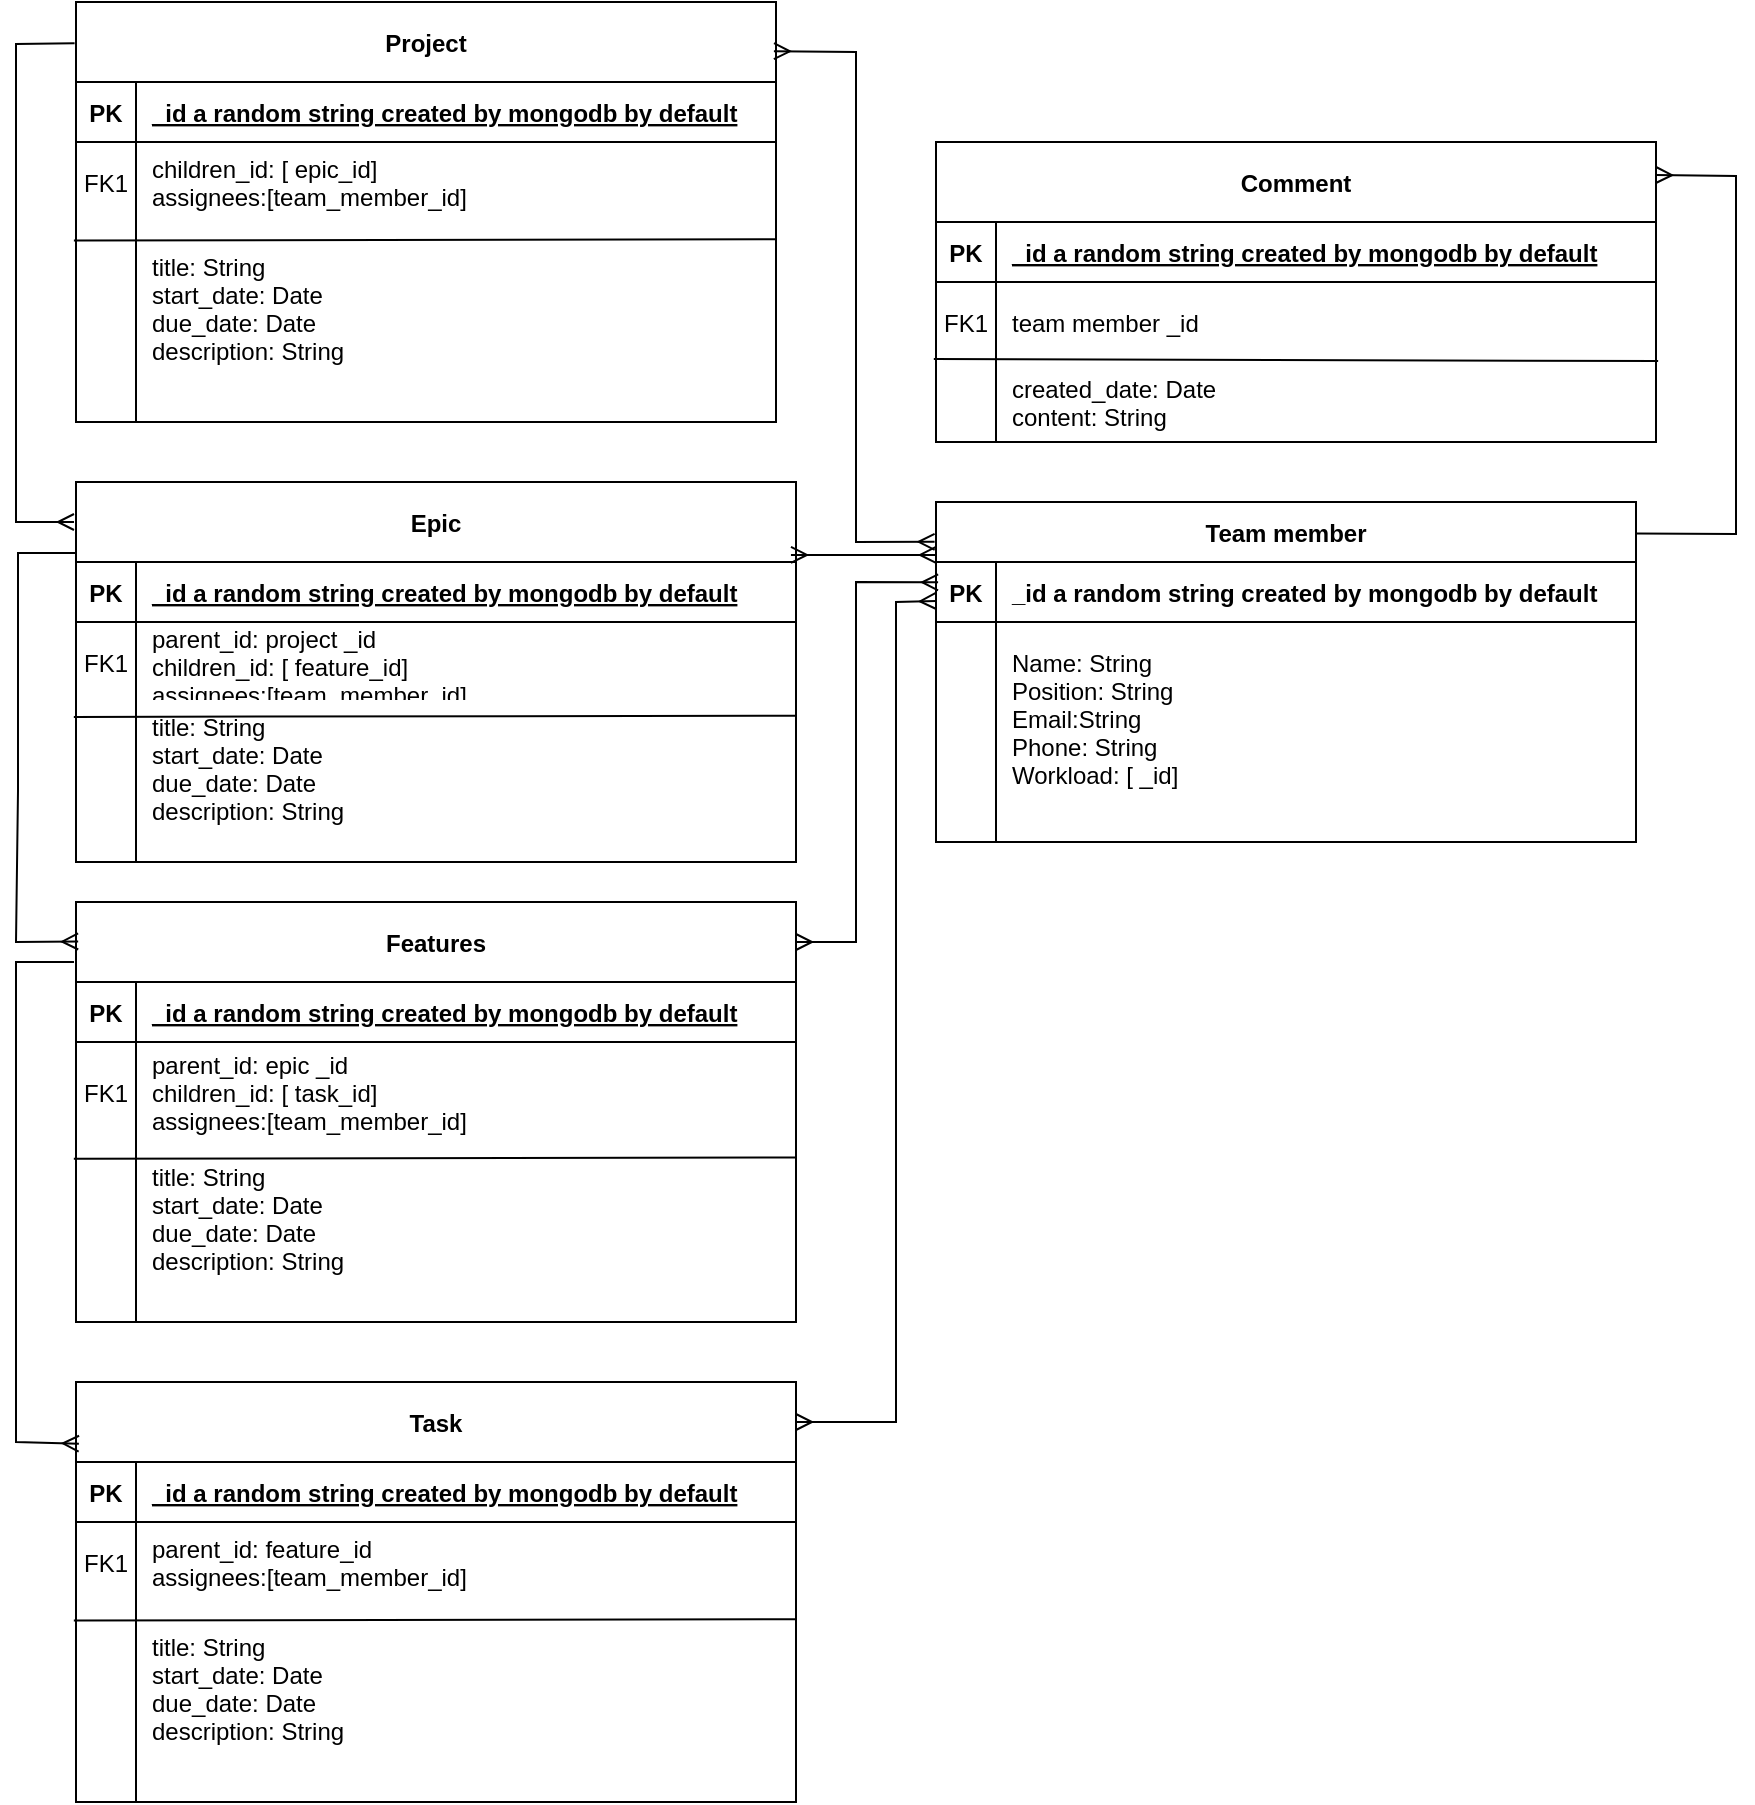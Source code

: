 <mxfile version="21.0.4" type="github">
  <diagram id="R2lEEEUBdFMjLlhIrx00" name="Page-1">
    <mxGraphModel dx="1710" dy="1155" grid="1" gridSize="10" guides="1" tooltips="1" connect="1" arrows="1" fold="1" page="1" pageScale="1" pageWidth="850" pageHeight="1100" math="0" shadow="0" extFonts="Permanent Marker^https://fonts.googleapis.com/css?family=Permanent+Marker">
      <root>
        <mxCell id="0" />
        <mxCell id="1" parent="0" />
        <mxCell id="C-vyLk0tnHw3VtMMgP7b-13" value="Comment" style="shape=table;startSize=40;container=1;collapsible=1;childLayout=tableLayout;fixedRows=1;rowLines=0;fontStyle=1;align=center;resizeLast=1;" parent="1" vertex="1">
          <mxGeometry x="480" y="300" width="360" height="150" as="geometry" />
        </mxCell>
        <mxCell id="C-vyLk0tnHw3VtMMgP7b-14" value="" style="shape=partialRectangle;collapsible=0;dropTarget=0;pointerEvents=0;fillColor=none;points=[[0,0.5],[1,0.5]];portConstraint=eastwest;top=0;left=0;right=0;bottom=1;" parent="C-vyLk0tnHw3VtMMgP7b-13" vertex="1">
          <mxGeometry y="40" width="360" height="30" as="geometry" />
        </mxCell>
        <mxCell id="C-vyLk0tnHw3VtMMgP7b-15" value="PK" style="shape=partialRectangle;overflow=hidden;connectable=0;fillColor=none;top=0;left=0;bottom=0;right=0;fontStyle=1;" parent="C-vyLk0tnHw3VtMMgP7b-14" vertex="1">
          <mxGeometry width="30" height="30" as="geometry">
            <mxRectangle width="30" height="30" as="alternateBounds" />
          </mxGeometry>
        </mxCell>
        <mxCell id="C-vyLk0tnHw3VtMMgP7b-16" value="_id a random string created by mongodb by default" style="shape=partialRectangle;overflow=hidden;connectable=0;fillColor=none;top=0;left=0;bottom=0;right=0;align=left;spacingLeft=6;fontStyle=5;" parent="C-vyLk0tnHw3VtMMgP7b-14" vertex="1">
          <mxGeometry x="30" width="330" height="30" as="geometry">
            <mxRectangle width="330" height="30" as="alternateBounds" />
          </mxGeometry>
        </mxCell>
        <mxCell id="C-vyLk0tnHw3VtMMgP7b-17" value="" style="shape=partialRectangle;collapsible=0;dropTarget=0;pointerEvents=0;fillColor=none;points=[[0,0.5],[1,0.5]];portConstraint=eastwest;top=0;left=0;right=0;bottom=0;" parent="C-vyLk0tnHw3VtMMgP7b-13" vertex="1">
          <mxGeometry y="70" width="360" height="40" as="geometry" />
        </mxCell>
        <mxCell id="C-vyLk0tnHw3VtMMgP7b-18" value="FK1" style="shape=partialRectangle;overflow=hidden;connectable=0;fillColor=none;top=0;left=0;bottom=0;right=0;" parent="C-vyLk0tnHw3VtMMgP7b-17" vertex="1">
          <mxGeometry width="30" height="40" as="geometry">
            <mxRectangle width="30" height="40" as="alternateBounds" />
          </mxGeometry>
        </mxCell>
        <mxCell id="C-vyLk0tnHw3VtMMgP7b-19" value="team member _id" style="shape=partialRectangle;overflow=hidden;connectable=0;fillColor=none;top=0;left=0;bottom=0;right=0;align=left;spacingLeft=6;" parent="C-vyLk0tnHw3VtMMgP7b-17" vertex="1">
          <mxGeometry x="30" width="330" height="40" as="geometry">
            <mxRectangle width="330" height="40" as="alternateBounds" />
          </mxGeometry>
        </mxCell>
        <mxCell id="C-vyLk0tnHw3VtMMgP7b-20" value="" style="shape=partialRectangle;collapsible=0;dropTarget=0;pointerEvents=0;fillColor=none;points=[[0,0.5],[1,0.5]];portConstraint=eastwest;top=0;left=0;right=0;bottom=0;" parent="C-vyLk0tnHw3VtMMgP7b-13" vertex="1">
          <mxGeometry y="110" width="360" height="40" as="geometry" />
        </mxCell>
        <mxCell id="C-vyLk0tnHw3VtMMgP7b-21" value="" style="shape=partialRectangle;overflow=hidden;connectable=0;fillColor=none;top=0;left=0;bottom=0;right=0;" parent="C-vyLk0tnHw3VtMMgP7b-20" vertex="1">
          <mxGeometry width="30" height="40" as="geometry">
            <mxRectangle width="30" height="40" as="alternateBounds" />
          </mxGeometry>
        </mxCell>
        <mxCell id="C-vyLk0tnHw3VtMMgP7b-22" value="created_date: Date&#xa;content: String" style="shape=partialRectangle;overflow=hidden;connectable=0;fillColor=none;top=0;left=0;bottom=0;right=0;align=left;spacingLeft=6;" parent="C-vyLk0tnHw3VtMMgP7b-20" vertex="1">
          <mxGeometry x="30" width="330" height="40" as="geometry">
            <mxRectangle width="330" height="40" as="alternateBounds" />
          </mxGeometry>
        </mxCell>
        <mxCell id="qNRsqSiv61jrSGBZlrnU-11" value="" style="endArrow=none;html=1;rounded=0;exitX=-0.003;exitY=0.963;exitDx=0;exitDy=0;exitPerimeter=0;entryX=1.003;entryY=0.988;entryDx=0;entryDy=0;entryPerimeter=0;" edge="1" parent="C-vyLk0tnHw3VtMMgP7b-13" source="C-vyLk0tnHw3VtMMgP7b-17" target="C-vyLk0tnHw3VtMMgP7b-17">
          <mxGeometry width="50" height="50" relative="1" as="geometry">
            <mxPoint x="380" y="60" as="sourcePoint" />
            <mxPoint x="430" y="10" as="targetPoint" />
          </mxGeometry>
        </mxCell>
        <mxCell id="C-vyLk0tnHw3VtMMgP7b-23" value="Team member" style="shape=table;startSize=30;container=1;collapsible=1;childLayout=tableLayout;fixedRows=1;rowLines=0;fontStyle=1;align=center;resizeLast=1;" parent="1" vertex="1">
          <mxGeometry x="480" y="480" width="350" height="170" as="geometry">
            <mxRectangle x="120" y="120" width="100" height="30" as="alternateBounds" />
          </mxGeometry>
        </mxCell>
        <mxCell id="C-vyLk0tnHw3VtMMgP7b-24" value="" style="shape=partialRectangle;collapsible=0;dropTarget=0;pointerEvents=0;fillColor=none;points=[[0,0.5],[1,0.5]];portConstraint=eastwest;top=0;left=0;right=0;bottom=1;" parent="C-vyLk0tnHw3VtMMgP7b-23" vertex="1">
          <mxGeometry y="30" width="350" height="30" as="geometry" />
        </mxCell>
        <mxCell id="C-vyLk0tnHw3VtMMgP7b-25" value="PK" style="shape=partialRectangle;overflow=hidden;connectable=0;fillColor=none;top=0;left=0;bottom=0;right=0;fontStyle=1;" parent="C-vyLk0tnHw3VtMMgP7b-24" vertex="1">
          <mxGeometry width="30" height="30" as="geometry">
            <mxRectangle width="30" height="30" as="alternateBounds" />
          </mxGeometry>
        </mxCell>
        <mxCell id="C-vyLk0tnHw3VtMMgP7b-26" value="_id a random string created by mongodb by default" style="shape=partialRectangle;overflow=hidden;connectable=0;fillColor=none;top=0;left=0;bottom=0;right=0;align=left;spacingLeft=6;fontStyle=1;" parent="C-vyLk0tnHw3VtMMgP7b-24" vertex="1">
          <mxGeometry x="30" width="320" height="30" as="geometry">
            <mxRectangle width="320" height="30" as="alternateBounds" />
          </mxGeometry>
        </mxCell>
        <mxCell id="C-vyLk0tnHw3VtMMgP7b-27" value="" style="shape=partialRectangle;collapsible=0;dropTarget=0;pointerEvents=0;fillColor=none;points=[[0,0.5],[1,0.5]];portConstraint=eastwest;top=0;left=0;right=0;bottom=0;" parent="C-vyLk0tnHw3VtMMgP7b-23" vertex="1">
          <mxGeometry y="60" width="350" height="110" as="geometry" />
        </mxCell>
        <mxCell id="C-vyLk0tnHw3VtMMgP7b-28" value="" style="shape=partialRectangle;overflow=hidden;connectable=0;fillColor=none;top=0;left=0;bottom=0;right=0;" parent="C-vyLk0tnHw3VtMMgP7b-27" vertex="1">
          <mxGeometry width="30" height="110" as="geometry">
            <mxRectangle width="30" height="110" as="alternateBounds" />
          </mxGeometry>
        </mxCell>
        <mxCell id="C-vyLk0tnHw3VtMMgP7b-29" value="Name: String&#xa;Position: String&#xa;Email:String&#xa;Phone: String&#xa;Workload: [ _id]&#xa;" style="shape=partialRectangle;overflow=hidden;connectable=0;fillColor=none;top=0;left=0;bottom=0;right=0;align=left;spacingLeft=6;" parent="C-vyLk0tnHw3VtMMgP7b-27" vertex="1">
          <mxGeometry x="30" width="320" height="110" as="geometry">
            <mxRectangle width="320" height="110" as="alternateBounds" />
          </mxGeometry>
        </mxCell>
        <mxCell id="qNRsqSiv61jrSGBZlrnU-14" value="Epic" style="shape=table;startSize=40;container=1;collapsible=1;childLayout=tableLayout;fixedRows=1;rowLines=0;fontStyle=1;align=center;resizeLast=1;" vertex="1" parent="1">
          <mxGeometry x="50" y="470" width="360" height="190" as="geometry" />
        </mxCell>
        <mxCell id="qNRsqSiv61jrSGBZlrnU-15" value="" style="shape=partialRectangle;collapsible=0;dropTarget=0;pointerEvents=0;fillColor=none;points=[[0,0.5],[1,0.5]];portConstraint=eastwest;top=0;left=0;right=0;bottom=1;" vertex="1" parent="qNRsqSiv61jrSGBZlrnU-14">
          <mxGeometry y="40" width="360" height="30" as="geometry" />
        </mxCell>
        <mxCell id="qNRsqSiv61jrSGBZlrnU-16" value="PK" style="shape=partialRectangle;overflow=hidden;connectable=0;fillColor=none;top=0;left=0;bottom=0;right=0;fontStyle=1;" vertex="1" parent="qNRsqSiv61jrSGBZlrnU-15">
          <mxGeometry width="30" height="30" as="geometry">
            <mxRectangle width="30" height="30" as="alternateBounds" />
          </mxGeometry>
        </mxCell>
        <mxCell id="qNRsqSiv61jrSGBZlrnU-17" value="_id a random string created by mongodb by default" style="shape=partialRectangle;overflow=hidden;connectable=0;fillColor=none;top=0;left=0;bottom=0;right=0;align=left;spacingLeft=6;fontStyle=5;" vertex="1" parent="qNRsqSiv61jrSGBZlrnU-15">
          <mxGeometry x="30" width="330" height="30" as="geometry">
            <mxRectangle width="330" height="30" as="alternateBounds" />
          </mxGeometry>
        </mxCell>
        <mxCell id="qNRsqSiv61jrSGBZlrnU-18" value="" style="shape=partialRectangle;collapsible=0;dropTarget=0;pointerEvents=0;fillColor=none;points=[[0,0.5],[1,0.5]];portConstraint=eastwest;top=0;left=0;right=0;bottom=0;" vertex="1" parent="qNRsqSiv61jrSGBZlrnU-14">
          <mxGeometry y="70" width="360" height="40" as="geometry" />
        </mxCell>
        <mxCell id="qNRsqSiv61jrSGBZlrnU-19" value="FK1" style="shape=partialRectangle;overflow=hidden;connectable=0;fillColor=none;top=0;left=0;bottom=0;right=0;" vertex="1" parent="qNRsqSiv61jrSGBZlrnU-18">
          <mxGeometry width="30" height="40" as="geometry">
            <mxRectangle width="30" height="40" as="alternateBounds" />
          </mxGeometry>
        </mxCell>
        <mxCell id="qNRsqSiv61jrSGBZlrnU-20" value="parent_id: project _id&#xa;children_id: [ feature_id]&#xa;assignees:[team_member_id]" style="shape=partialRectangle;overflow=hidden;connectable=0;fillColor=none;top=0;left=0;bottom=0;right=0;align=left;spacingLeft=6;" vertex="1" parent="qNRsqSiv61jrSGBZlrnU-18">
          <mxGeometry x="30" width="330" height="40" as="geometry">
            <mxRectangle width="330" height="40" as="alternateBounds" />
          </mxGeometry>
        </mxCell>
        <mxCell id="qNRsqSiv61jrSGBZlrnU-24" value="" style="endArrow=none;html=1;rounded=0;exitX=-0.003;exitY=0.093;exitDx=0;exitDy=0;exitPerimeter=0;entryX=1;entryY=0.086;entryDx=0;entryDy=0;entryPerimeter=0;" edge="1" parent="qNRsqSiv61jrSGBZlrnU-14" source="qNRsqSiv61jrSGBZlrnU-21" target="qNRsqSiv61jrSGBZlrnU-21">
          <mxGeometry width="50" height="50" relative="1" as="geometry">
            <mxPoint x="380" y="60" as="sourcePoint" />
            <mxPoint x="430" y="10" as="targetPoint" />
            <Array as="points" />
          </mxGeometry>
        </mxCell>
        <mxCell id="qNRsqSiv61jrSGBZlrnU-21" value="" style="shape=partialRectangle;collapsible=0;dropTarget=0;pointerEvents=0;fillColor=none;points=[[0,0.5],[1,0.5]];portConstraint=eastwest;top=0;left=0;right=0;bottom=0;" vertex="1" parent="qNRsqSiv61jrSGBZlrnU-14">
          <mxGeometry y="110" width="360" height="80" as="geometry" />
        </mxCell>
        <mxCell id="qNRsqSiv61jrSGBZlrnU-22" value="" style="shape=partialRectangle;overflow=hidden;connectable=0;fillColor=none;top=0;left=0;bottom=0;right=0;" vertex="1" parent="qNRsqSiv61jrSGBZlrnU-21">
          <mxGeometry width="30" height="80" as="geometry">
            <mxRectangle width="30" height="80" as="alternateBounds" />
          </mxGeometry>
        </mxCell>
        <mxCell id="qNRsqSiv61jrSGBZlrnU-23" value="title: String&#xa;start_date: Date&#xa;due_date: Date&#xa;description: String&#xa;" style="shape=partialRectangle;overflow=hidden;connectable=0;fillColor=none;top=0;left=0;bottom=0;right=0;align=left;spacingLeft=6;" vertex="1" parent="qNRsqSiv61jrSGBZlrnU-21">
          <mxGeometry x="30" width="330" height="80" as="geometry">
            <mxRectangle width="330" height="80" as="alternateBounds" />
          </mxGeometry>
        </mxCell>
        <mxCell id="qNRsqSiv61jrSGBZlrnU-32" value="Task" style="shape=table;startSize=40;container=1;collapsible=1;childLayout=tableLayout;fixedRows=1;rowLines=0;fontStyle=1;align=center;resizeLast=1;" vertex="1" parent="1">
          <mxGeometry x="50" y="920" width="360" height="210" as="geometry" />
        </mxCell>
        <mxCell id="qNRsqSiv61jrSGBZlrnU-33" value="" style="shape=partialRectangle;collapsible=0;dropTarget=0;pointerEvents=0;fillColor=none;points=[[0,0.5],[1,0.5]];portConstraint=eastwest;top=0;left=0;right=0;bottom=1;" vertex="1" parent="qNRsqSiv61jrSGBZlrnU-32">
          <mxGeometry y="40" width="360" height="30" as="geometry" />
        </mxCell>
        <mxCell id="qNRsqSiv61jrSGBZlrnU-34" value="PK" style="shape=partialRectangle;overflow=hidden;connectable=0;fillColor=none;top=0;left=0;bottom=0;right=0;fontStyle=1;" vertex="1" parent="qNRsqSiv61jrSGBZlrnU-33">
          <mxGeometry width="30" height="30" as="geometry">
            <mxRectangle width="30" height="30" as="alternateBounds" />
          </mxGeometry>
        </mxCell>
        <mxCell id="qNRsqSiv61jrSGBZlrnU-35" value="_id a random string created by mongodb by default" style="shape=partialRectangle;overflow=hidden;connectable=0;fillColor=none;top=0;left=0;bottom=0;right=0;align=left;spacingLeft=6;fontStyle=5;" vertex="1" parent="qNRsqSiv61jrSGBZlrnU-33">
          <mxGeometry x="30" width="330" height="30" as="geometry">
            <mxRectangle width="330" height="30" as="alternateBounds" />
          </mxGeometry>
        </mxCell>
        <mxCell id="qNRsqSiv61jrSGBZlrnU-36" value="" style="shape=partialRectangle;collapsible=0;dropTarget=0;pointerEvents=0;fillColor=none;points=[[0,0.5],[1,0.5]];portConstraint=eastwest;top=0;left=0;right=0;bottom=0;" vertex="1" parent="qNRsqSiv61jrSGBZlrnU-32">
          <mxGeometry y="70" width="360" height="40" as="geometry" />
        </mxCell>
        <mxCell id="qNRsqSiv61jrSGBZlrnU-37" value="FK1" style="shape=partialRectangle;overflow=hidden;connectable=0;fillColor=none;top=0;left=0;bottom=0;right=0;" vertex="1" parent="qNRsqSiv61jrSGBZlrnU-36">
          <mxGeometry width="30" height="40" as="geometry">
            <mxRectangle width="30" height="40" as="alternateBounds" />
          </mxGeometry>
        </mxCell>
        <mxCell id="qNRsqSiv61jrSGBZlrnU-38" value="parent_id: feature_id&#xa;assignees:[team_member_id]" style="shape=partialRectangle;overflow=hidden;connectable=0;fillColor=none;top=0;left=0;bottom=0;right=0;align=left;spacingLeft=6;" vertex="1" parent="qNRsqSiv61jrSGBZlrnU-36">
          <mxGeometry x="30" width="330" height="40" as="geometry">
            <mxRectangle width="330" height="40" as="alternateBounds" />
          </mxGeometry>
        </mxCell>
        <mxCell id="qNRsqSiv61jrSGBZlrnU-39" value="" style="shape=partialRectangle;collapsible=0;dropTarget=0;pointerEvents=0;fillColor=none;points=[[0,0.5],[1,0.5]];portConstraint=eastwest;top=0;left=0;right=0;bottom=0;" vertex="1" parent="qNRsqSiv61jrSGBZlrnU-32">
          <mxGeometry y="110" width="360" height="100" as="geometry" />
        </mxCell>
        <mxCell id="qNRsqSiv61jrSGBZlrnU-40" value="" style="shape=partialRectangle;overflow=hidden;connectable=0;fillColor=none;top=0;left=0;bottom=0;right=0;" vertex="1" parent="qNRsqSiv61jrSGBZlrnU-39">
          <mxGeometry width="30" height="100" as="geometry">
            <mxRectangle width="30" height="100" as="alternateBounds" />
          </mxGeometry>
        </mxCell>
        <mxCell id="qNRsqSiv61jrSGBZlrnU-41" value="title: String&#xa;start_date: Date&#xa;due_date: Date&#xa;description: String&#xa;" style="shape=partialRectangle;overflow=hidden;connectable=0;fillColor=none;top=0;left=0;bottom=0;right=0;align=left;spacingLeft=6;" vertex="1" parent="qNRsqSiv61jrSGBZlrnU-39">
          <mxGeometry x="30" width="330" height="100" as="geometry">
            <mxRectangle width="330" height="100" as="alternateBounds" />
          </mxGeometry>
        </mxCell>
        <mxCell id="qNRsqSiv61jrSGBZlrnU-42" value="" style="endArrow=none;html=1;rounded=0;exitX=-0.003;exitY=0.093;exitDx=0;exitDy=0;exitPerimeter=0;entryX=1;entryY=0.086;entryDx=0;entryDy=0;entryPerimeter=0;" edge="1" parent="qNRsqSiv61jrSGBZlrnU-32" source="qNRsqSiv61jrSGBZlrnU-39" target="qNRsqSiv61jrSGBZlrnU-39">
          <mxGeometry width="50" height="50" relative="1" as="geometry">
            <mxPoint x="380" y="60" as="sourcePoint" />
            <mxPoint x="430" y="10" as="targetPoint" />
            <Array as="points" />
          </mxGeometry>
        </mxCell>
        <mxCell id="qNRsqSiv61jrSGBZlrnU-43" value="Features" style="shape=table;startSize=40;container=1;collapsible=1;childLayout=tableLayout;fixedRows=1;rowLines=0;fontStyle=1;align=center;resizeLast=1;" vertex="1" parent="1">
          <mxGeometry x="50" y="680" width="360" height="210" as="geometry" />
        </mxCell>
        <mxCell id="qNRsqSiv61jrSGBZlrnU-44" value="" style="shape=partialRectangle;collapsible=0;dropTarget=0;pointerEvents=0;fillColor=none;points=[[0,0.5],[1,0.5]];portConstraint=eastwest;top=0;left=0;right=0;bottom=1;" vertex="1" parent="qNRsqSiv61jrSGBZlrnU-43">
          <mxGeometry y="40" width="360" height="30" as="geometry" />
        </mxCell>
        <mxCell id="qNRsqSiv61jrSGBZlrnU-45" value="PK" style="shape=partialRectangle;overflow=hidden;connectable=0;fillColor=none;top=0;left=0;bottom=0;right=0;fontStyle=1;" vertex="1" parent="qNRsqSiv61jrSGBZlrnU-44">
          <mxGeometry width="30" height="30" as="geometry">
            <mxRectangle width="30" height="30" as="alternateBounds" />
          </mxGeometry>
        </mxCell>
        <mxCell id="qNRsqSiv61jrSGBZlrnU-46" value="_id a random string created by mongodb by default" style="shape=partialRectangle;overflow=hidden;connectable=0;fillColor=none;top=0;left=0;bottom=0;right=0;align=left;spacingLeft=6;fontStyle=5;" vertex="1" parent="qNRsqSiv61jrSGBZlrnU-44">
          <mxGeometry x="30" width="330" height="30" as="geometry">
            <mxRectangle width="330" height="30" as="alternateBounds" />
          </mxGeometry>
        </mxCell>
        <mxCell id="qNRsqSiv61jrSGBZlrnU-47" value="" style="shape=partialRectangle;collapsible=0;dropTarget=0;pointerEvents=0;fillColor=none;points=[[0,0.5],[1,0.5]];portConstraint=eastwest;top=0;left=0;right=0;bottom=0;" vertex="1" parent="qNRsqSiv61jrSGBZlrnU-43">
          <mxGeometry y="70" width="360" height="50" as="geometry" />
        </mxCell>
        <mxCell id="qNRsqSiv61jrSGBZlrnU-48" value="FK1" style="shape=partialRectangle;overflow=hidden;connectable=0;fillColor=none;top=0;left=0;bottom=0;right=0;" vertex="1" parent="qNRsqSiv61jrSGBZlrnU-47">
          <mxGeometry width="30" height="50" as="geometry">
            <mxRectangle width="30" height="50" as="alternateBounds" />
          </mxGeometry>
        </mxCell>
        <mxCell id="qNRsqSiv61jrSGBZlrnU-49" value="parent_id: epic _id&#xa;children_id: [ task_id]&#xa;assignees:[team_member_id]" style="shape=partialRectangle;overflow=hidden;connectable=0;fillColor=none;top=0;left=0;bottom=0;right=0;align=left;spacingLeft=6;" vertex="1" parent="qNRsqSiv61jrSGBZlrnU-47">
          <mxGeometry x="30" width="330" height="50" as="geometry">
            <mxRectangle width="330" height="50" as="alternateBounds" />
          </mxGeometry>
        </mxCell>
        <mxCell id="qNRsqSiv61jrSGBZlrnU-50" value="" style="shape=partialRectangle;collapsible=0;dropTarget=0;pointerEvents=0;fillColor=none;points=[[0,0.5],[1,0.5]];portConstraint=eastwest;top=0;left=0;right=0;bottom=0;" vertex="1" parent="qNRsqSiv61jrSGBZlrnU-43">
          <mxGeometry y="120" width="360" height="90" as="geometry" />
        </mxCell>
        <mxCell id="qNRsqSiv61jrSGBZlrnU-51" value="" style="shape=partialRectangle;overflow=hidden;connectable=0;fillColor=none;top=0;left=0;bottom=0;right=0;" vertex="1" parent="qNRsqSiv61jrSGBZlrnU-50">
          <mxGeometry width="30" height="90" as="geometry">
            <mxRectangle width="30" height="90" as="alternateBounds" />
          </mxGeometry>
        </mxCell>
        <mxCell id="qNRsqSiv61jrSGBZlrnU-52" value="title: String&#xa;start_date: Date&#xa;due_date: Date&#xa;description: String&#xa;" style="shape=partialRectangle;overflow=hidden;connectable=0;fillColor=none;top=0;left=0;bottom=0;right=0;align=left;spacingLeft=6;" vertex="1" parent="qNRsqSiv61jrSGBZlrnU-50">
          <mxGeometry x="30" width="330" height="90" as="geometry">
            <mxRectangle width="330" height="90" as="alternateBounds" />
          </mxGeometry>
        </mxCell>
        <mxCell id="qNRsqSiv61jrSGBZlrnU-53" value="" style="endArrow=none;html=1;rounded=0;exitX=-0.003;exitY=0.093;exitDx=0;exitDy=0;exitPerimeter=0;entryX=1;entryY=0.086;entryDx=0;entryDy=0;entryPerimeter=0;" edge="1" parent="qNRsqSiv61jrSGBZlrnU-43" source="qNRsqSiv61jrSGBZlrnU-50" target="qNRsqSiv61jrSGBZlrnU-50">
          <mxGeometry width="50" height="50" relative="1" as="geometry">
            <mxPoint x="380" y="60" as="sourcePoint" />
            <mxPoint x="430" y="10" as="targetPoint" />
            <Array as="points" />
          </mxGeometry>
        </mxCell>
        <mxCell id="qNRsqSiv61jrSGBZlrnU-59" value="Project" style="shape=table;startSize=40;container=1;collapsible=1;childLayout=tableLayout;fixedRows=1;rowLines=0;fontStyle=1;align=center;resizeLast=1;" vertex="1" parent="1">
          <mxGeometry x="50" y="230" width="350" height="210" as="geometry" />
        </mxCell>
        <mxCell id="qNRsqSiv61jrSGBZlrnU-60" value="" style="shape=partialRectangle;collapsible=0;dropTarget=0;pointerEvents=0;fillColor=none;points=[[0,0.5],[1,0.5]];portConstraint=eastwest;top=0;left=0;right=0;bottom=1;" vertex="1" parent="qNRsqSiv61jrSGBZlrnU-59">
          <mxGeometry y="40" width="350" height="30" as="geometry" />
        </mxCell>
        <mxCell id="qNRsqSiv61jrSGBZlrnU-61" value="PK" style="shape=partialRectangle;overflow=hidden;connectable=0;fillColor=none;top=0;left=0;bottom=0;right=0;fontStyle=1;" vertex="1" parent="qNRsqSiv61jrSGBZlrnU-60">
          <mxGeometry width="30" height="30" as="geometry">
            <mxRectangle width="30" height="30" as="alternateBounds" />
          </mxGeometry>
        </mxCell>
        <mxCell id="qNRsqSiv61jrSGBZlrnU-62" value="_id a random string created by mongodb by default" style="shape=partialRectangle;overflow=hidden;connectable=0;fillColor=none;top=0;left=0;bottom=0;right=0;align=left;spacingLeft=6;fontStyle=5;" vertex="1" parent="qNRsqSiv61jrSGBZlrnU-60">
          <mxGeometry x="30" width="320" height="30" as="geometry">
            <mxRectangle width="320" height="30" as="alternateBounds" />
          </mxGeometry>
        </mxCell>
        <mxCell id="qNRsqSiv61jrSGBZlrnU-63" value="" style="shape=partialRectangle;collapsible=0;dropTarget=0;pointerEvents=0;fillColor=none;points=[[0,0.5],[1,0.5]];portConstraint=eastwest;top=0;left=0;right=0;bottom=0;" vertex="1" parent="qNRsqSiv61jrSGBZlrnU-59">
          <mxGeometry y="70" width="350" height="40" as="geometry" />
        </mxCell>
        <mxCell id="qNRsqSiv61jrSGBZlrnU-64" value="FK1" style="shape=partialRectangle;overflow=hidden;connectable=0;fillColor=none;top=0;left=0;bottom=0;right=0;" vertex="1" parent="qNRsqSiv61jrSGBZlrnU-63">
          <mxGeometry width="30" height="40" as="geometry">
            <mxRectangle width="30" height="40" as="alternateBounds" />
          </mxGeometry>
        </mxCell>
        <mxCell id="qNRsqSiv61jrSGBZlrnU-65" value="children_id: [ epic_id]&#xa;assignees:[team_member_id]" style="shape=partialRectangle;overflow=hidden;connectable=0;fillColor=none;top=0;left=0;bottom=0;right=0;align=left;spacingLeft=6;" vertex="1" parent="qNRsqSiv61jrSGBZlrnU-63">
          <mxGeometry x="30" width="320" height="40" as="geometry">
            <mxRectangle width="320" height="40" as="alternateBounds" />
          </mxGeometry>
        </mxCell>
        <mxCell id="qNRsqSiv61jrSGBZlrnU-69" value="" style="endArrow=none;html=1;rounded=0;exitX=-0.003;exitY=0.093;exitDx=0;exitDy=0;exitPerimeter=0;entryX=1;entryY=0.086;entryDx=0;entryDy=0;entryPerimeter=0;" edge="1" parent="qNRsqSiv61jrSGBZlrnU-59" source="qNRsqSiv61jrSGBZlrnU-66" target="qNRsqSiv61jrSGBZlrnU-66">
          <mxGeometry width="50" height="50" relative="1" as="geometry">
            <mxPoint x="380" y="60" as="sourcePoint" />
            <mxPoint x="430" y="10" as="targetPoint" />
            <Array as="points" />
          </mxGeometry>
        </mxCell>
        <mxCell id="qNRsqSiv61jrSGBZlrnU-66" value="" style="shape=partialRectangle;collapsible=0;dropTarget=0;pointerEvents=0;fillColor=none;points=[[0,0.5],[1,0.5]];portConstraint=eastwest;top=0;left=0;right=0;bottom=0;" vertex="1" parent="qNRsqSiv61jrSGBZlrnU-59">
          <mxGeometry y="110" width="350" height="100" as="geometry" />
        </mxCell>
        <mxCell id="qNRsqSiv61jrSGBZlrnU-67" value="" style="shape=partialRectangle;overflow=hidden;connectable=0;fillColor=none;top=0;left=0;bottom=0;right=0;" vertex="1" parent="qNRsqSiv61jrSGBZlrnU-66">
          <mxGeometry width="30" height="100" as="geometry">
            <mxRectangle width="30" height="100" as="alternateBounds" />
          </mxGeometry>
        </mxCell>
        <mxCell id="qNRsqSiv61jrSGBZlrnU-68" value="title: String&#xa;start_date: Date&#xa;due_date: Date&#xa;description: String&#xa;" style="shape=partialRectangle;overflow=hidden;connectable=0;fillColor=none;top=0;left=0;bottom=0;right=0;align=left;spacingLeft=6;" vertex="1" parent="qNRsqSiv61jrSGBZlrnU-66">
          <mxGeometry x="30" width="320" height="100" as="geometry">
            <mxRectangle width="320" height="100" as="alternateBounds" />
          </mxGeometry>
        </mxCell>
        <mxCell id="qNRsqSiv61jrSGBZlrnU-73" value="" style="endArrow=none;html=1;rounded=0;entryX=-0.002;entryY=0.098;entryDx=0;entryDy=0;entryPerimeter=0;endFill=0;startArrow=ERmany;startFill=0;" edge="1" parent="1" target="qNRsqSiv61jrSGBZlrnU-59">
          <mxGeometry width="50" height="50" relative="1" as="geometry">
            <mxPoint x="49" y="490" as="sourcePoint" />
            <mxPoint x="220" y="380" as="targetPoint" />
            <Array as="points">
              <mxPoint x="20" y="490" />
              <mxPoint x="20" y="370" />
              <mxPoint x="20" y="251" />
            </Array>
          </mxGeometry>
        </mxCell>
        <mxCell id="qNRsqSiv61jrSGBZlrnU-74" value="" style="endArrow=none;html=1;rounded=0;entryX=-0.002;entryY=0.098;entryDx=0;entryDy=0;entryPerimeter=0;endFill=0;startArrow=ERmany;startFill=0;exitX=0.003;exitY=0.094;exitDx=0;exitDy=0;exitPerimeter=0;" edge="1" parent="1" source="qNRsqSiv61jrSGBZlrnU-43">
          <mxGeometry width="50" height="50" relative="1" as="geometry">
            <mxPoint x="50" y="744.5" as="sourcePoint" />
            <mxPoint x="50" y="505.5" as="targetPoint" />
            <Array as="points">
              <mxPoint x="20" y="700" />
              <mxPoint x="21" y="624.5" />
              <mxPoint x="21" y="505.5" />
            </Array>
          </mxGeometry>
        </mxCell>
        <mxCell id="qNRsqSiv61jrSGBZlrnU-75" value="" style="endArrow=none;html=1;rounded=0;entryX=-0.002;entryY=0.098;entryDx=0;entryDy=0;entryPerimeter=0;endFill=0;startArrow=ERmany;startFill=0;exitX=0.004;exitY=0.147;exitDx=0;exitDy=0;exitPerimeter=0;" edge="1" parent="1" source="qNRsqSiv61jrSGBZlrnU-32">
          <mxGeometry width="50" height="50" relative="1" as="geometry">
            <mxPoint x="50" y="904.5" as="sourcePoint" />
            <mxPoint x="49" y="710" as="targetPoint" />
            <Array as="points">
              <mxPoint x="20" y="950" />
              <mxPoint x="20" y="829" />
              <mxPoint x="20" y="710" />
            </Array>
          </mxGeometry>
        </mxCell>
        <mxCell id="qNRsqSiv61jrSGBZlrnU-76" value="" style="endArrow=ERmany;html=1;rounded=0;entryX=0.997;entryY=0.117;entryDx=0;entryDy=0;entryPerimeter=0;startArrow=ERmany;startFill=0;endFill=0;exitX=-0.002;exitY=0.117;exitDx=0;exitDy=0;exitPerimeter=0;" edge="1" parent="1" source="C-vyLk0tnHw3VtMMgP7b-23" target="qNRsqSiv61jrSGBZlrnU-59">
          <mxGeometry width="50" height="50" relative="1" as="geometry">
            <mxPoint x="490" y="550" as="sourcePoint" />
            <mxPoint x="420" y="550" as="targetPoint" />
            <Array as="points">
              <mxPoint x="440" y="500" />
              <mxPoint x="440" y="255" />
            </Array>
          </mxGeometry>
        </mxCell>
        <mxCell id="qNRsqSiv61jrSGBZlrnU-77" value="" style="endArrow=ERmany;html=1;rounded=0;entryX=0.997;entryY=0.117;entryDx=0;entryDy=0;entryPerimeter=0;startArrow=ERmany;startFill=0;endFill=0;exitX=0.003;exitY=0.338;exitDx=0;exitDy=0;exitPerimeter=0;" edge="1" parent="1" source="C-vyLk0tnHw3VtMMgP7b-24">
          <mxGeometry width="50" height="50" relative="1" as="geometry">
            <mxPoint x="490" y="945" as="sourcePoint" />
            <mxPoint x="410" y="700" as="targetPoint" />
            <Array as="points">
              <mxPoint x="440" y="520" />
              <mxPoint x="440" y="700" />
            </Array>
          </mxGeometry>
        </mxCell>
        <mxCell id="qNRsqSiv61jrSGBZlrnU-78" value="" style="endArrow=ERmany;html=1;rounded=0;entryX=0.997;entryY=0.117;entryDx=0;entryDy=0;entryPerimeter=0;startArrow=ERmany;startFill=0;endFill=0;" edge="1" parent="1" source="C-vyLk0tnHw3VtMMgP7b-24">
          <mxGeometry width="50" height="50" relative="1" as="geometry">
            <mxPoint x="481" y="760" as="sourcePoint" />
            <mxPoint x="410" y="940" as="targetPoint" />
            <Array as="points">
              <mxPoint x="460" y="530" />
              <mxPoint x="460" y="850" />
              <mxPoint x="460" y="940" />
            </Array>
          </mxGeometry>
        </mxCell>
        <mxCell id="qNRsqSiv61jrSGBZlrnU-79" value="" style="endArrow=ERmany;html=1;rounded=0;entryX=0;entryY=-0.117;entryDx=0;entryDy=0;entryPerimeter=0;exitX=0.993;exitY=-0.117;exitDx=0;exitDy=0;exitPerimeter=0;startArrow=ERmany;startFill=0;endFill=0;" edge="1" parent="1" source="qNRsqSiv61jrSGBZlrnU-15" target="C-vyLk0tnHw3VtMMgP7b-24">
          <mxGeometry width="50" height="50" relative="1" as="geometry">
            <mxPoint x="360" y="630" as="sourcePoint" />
            <mxPoint x="410" y="580" as="targetPoint" />
          </mxGeometry>
        </mxCell>
        <mxCell id="qNRsqSiv61jrSGBZlrnU-80" value="" style="endArrow=none;html=1;rounded=0;entryX=0.999;entryY=0.093;entryDx=0;entryDy=0;entryPerimeter=0;exitX=1;exitY=0.11;exitDx=0;exitDy=0;exitPerimeter=0;endFill=0;startArrow=ERmany;startFill=0;" edge="1" parent="1" source="C-vyLk0tnHw3VtMMgP7b-13" target="C-vyLk0tnHw3VtMMgP7b-23">
          <mxGeometry width="50" height="50" relative="1" as="geometry">
            <mxPoint x="360" y="630" as="sourcePoint" />
            <mxPoint x="410" y="580" as="targetPoint" />
            <Array as="points">
              <mxPoint x="880" y="317" />
              <mxPoint x="880" y="496" />
            </Array>
          </mxGeometry>
        </mxCell>
      </root>
    </mxGraphModel>
  </diagram>
</mxfile>
